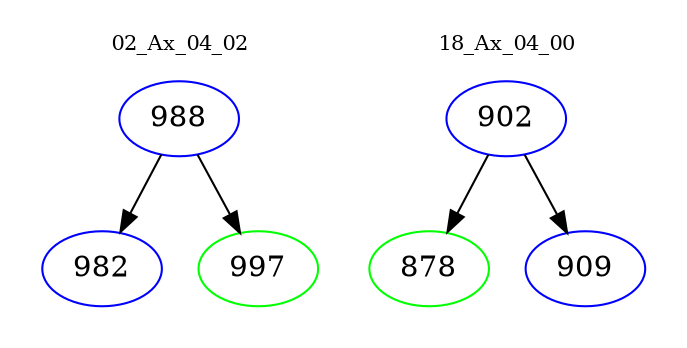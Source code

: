 digraph{
subgraph cluster_0 {
color = white
label = "02_Ax_04_02";
fontsize=10;
T0_988 [label="988", color="blue"]
T0_988 -> T0_982 [color="black"]
T0_982 [label="982", color="blue"]
T0_988 -> T0_997 [color="black"]
T0_997 [label="997", color="green"]
}
subgraph cluster_1 {
color = white
label = "18_Ax_04_00";
fontsize=10;
T1_902 [label="902", color="blue"]
T1_902 -> T1_878 [color="black"]
T1_878 [label="878", color="green"]
T1_902 -> T1_909 [color="black"]
T1_909 [label="909", color="blue"]
}
}
